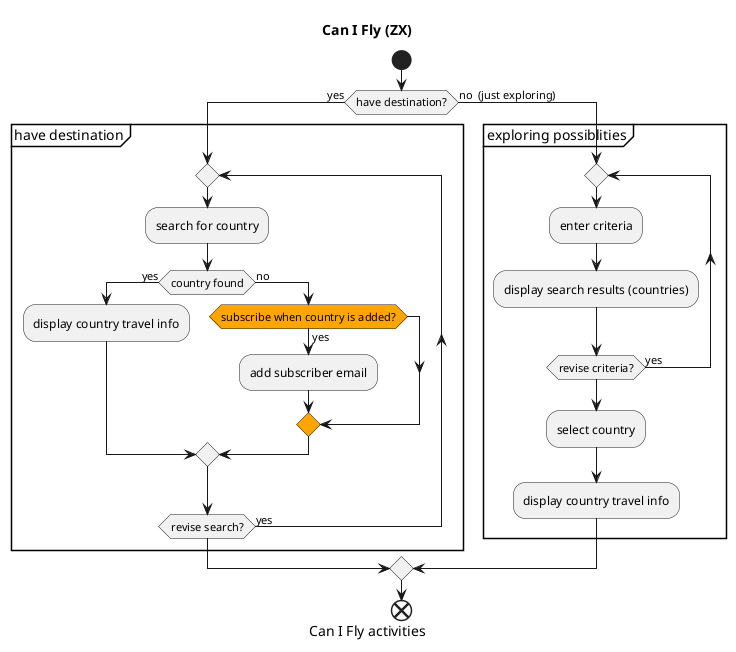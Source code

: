 @startuml 

' Document what travel-app can do

title Can I Fly (ZX)

caption Can I Fly activities

start
/'
note
    Start
endnote
'/


if (have destination?) is (yes) then
    partition "have destination" {
    repeat
        :search for country;
        if (country found) is (yes) then
            :display country travel info;
        else (no)
            #orange:if (subscribe when country is added?) is (yes) then
                :add subscriber email;
            'else (no)
            endif
        endif
    repeat while (revise search?) is (yes)
    } 
else (no  (just exploring))
    partition "exploring possiblities" {
    repeat
        :enter criteria;
        :display search results (countries);
    repeat while (revise criteria?) is (yes)
    :select country;
    :display country travel info;
    }
endif

/'
if (For travel?) is (yes) then
    :left;
else (no)
    if (x?) is (no) then
    :ri;
    end
endif
'/

end
/'
note
    example
endnote
'/


/'
start
note right
    search criteria
endnote

if (shn?) then (yes)
    :Text 1;
elseif (condition B) then (yes)
    :Text 2;
    stop
elseif (condition C) then (yes)
    :Text 3;
elseif (condition D) then (yes)
    :Text 4;
else (nothing)
    :Text else;
endif

end
'/


@enduml

